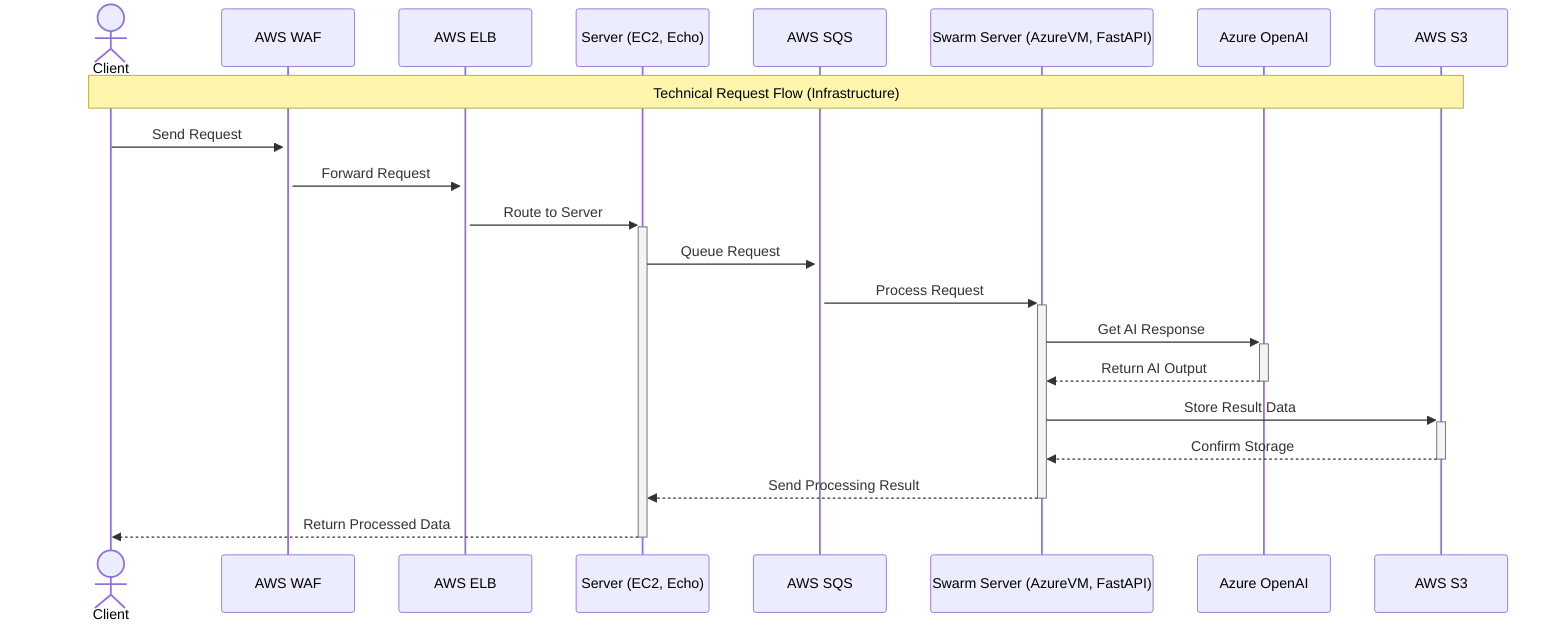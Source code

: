 sequenceDiagram
    actor Client
    participant WAF as AWS WAF
    participant ELB as AWS ELB
    participant Server as Server (EC2, Echo)
    participant SQS as AWS SQS
    participant SwarmServer as Swarm Server (AzureVM, FastAPI)
    participant OpenAI as Azure OpenAI
    participant S3 as AWS S3
    
    Note over Client,S3: Technical Request Flow (Infrastructure)
    
    Client->>+WAF: Send Request
    WAF->>+ELB: Forward Request
    ELB->>+Server: Route to Server
    Server->>+SQS: Queue Request
    SQS->>+SwarmServer: Process Request
    SwarmServer->>+OpenAI: Get AI Response
    OpenAI-->>-SwarmServer: Return AI Output
    SwarmServer->>+S3: Store Result Data
    S3-->>-SwarmServer: Confirm Storage
    SwarmServer-->>-Server: Send Processing Result
    Server-->>-Client: Return Processed Data